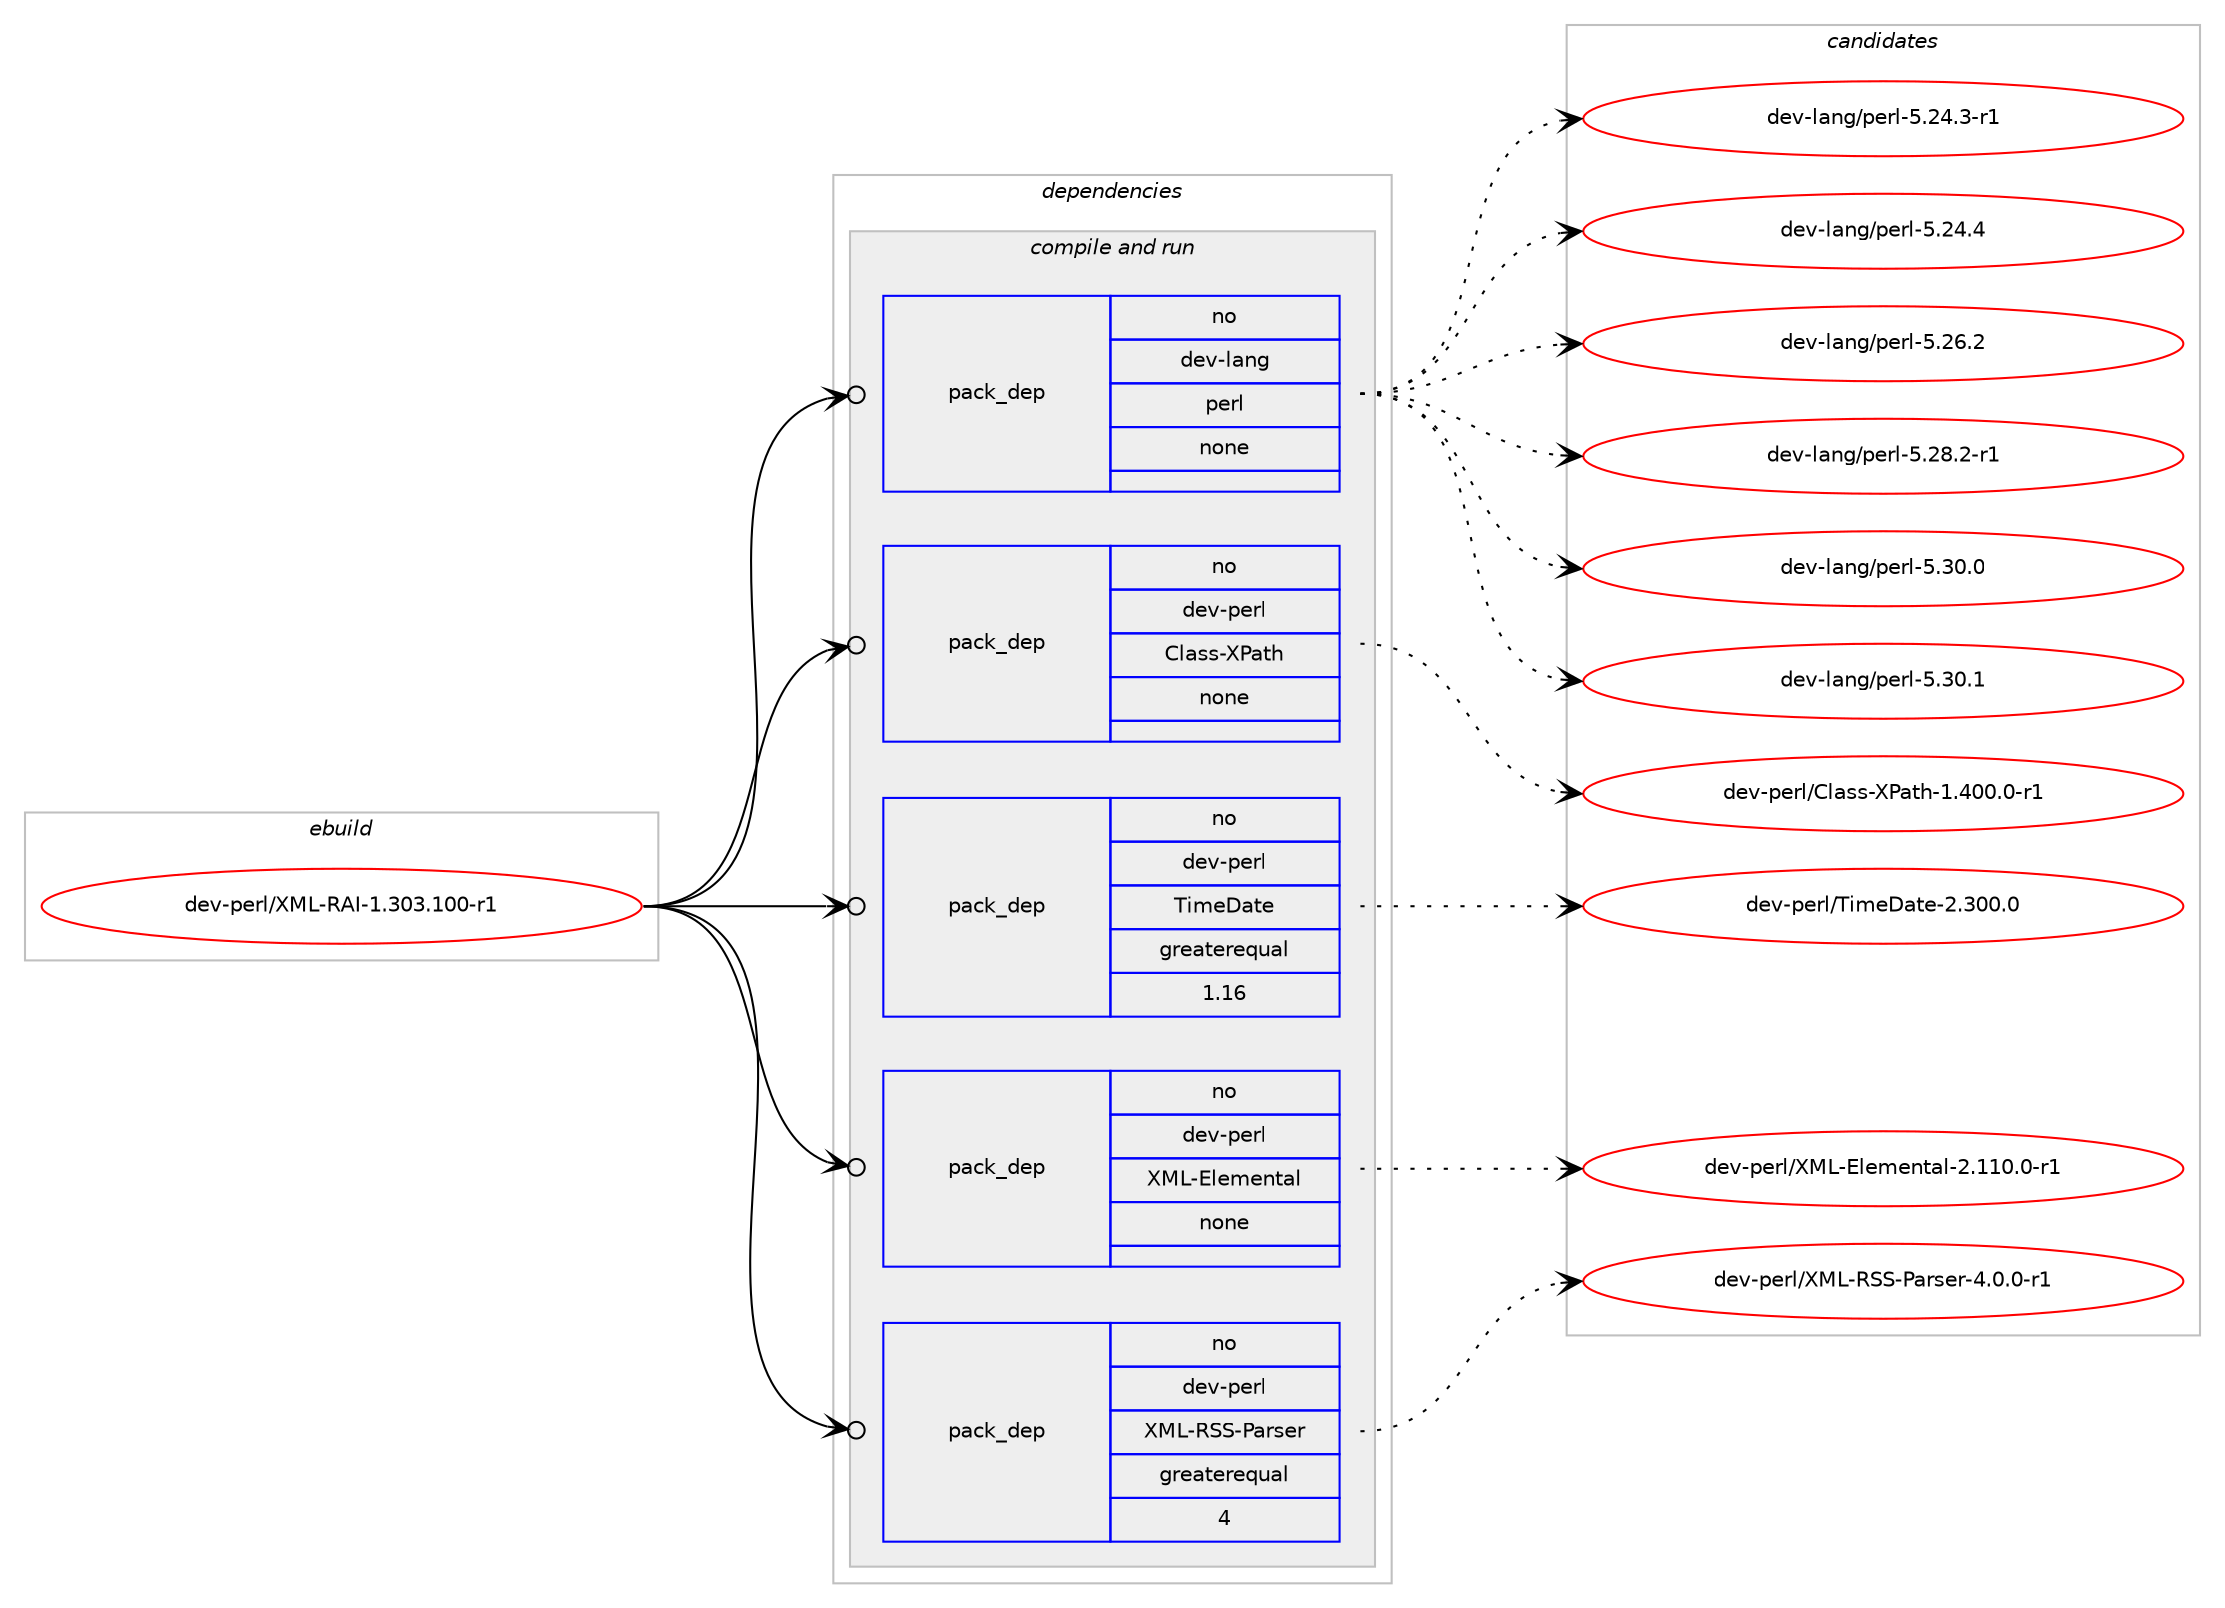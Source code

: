 digraph prolog {

# *************
# Graph options
# *************

newrank=true;
concentrate=true;
compound=true;
graph [rankdir=LR,fontname=Helvetica,fontsize=10,ranksep=1.5];#, ranksep=2.5, nodesep=0.2];
edge  [arrowhead=vee];
node  [fontname=Helvetica,fontsize=10];

# **********
# The ebuild
# **********

subgraph cluster_leftcol {
color=gray;
rank=same;
label=<<i>ebuild</i>>;
id [label="dev-perl/XML-RAI-1.303.100-r1", color=red, width=4, href="../dev-perl/XML-RAI-1.303.100-r1.svg"];
}

# ****************
# The dependencies
# ****************

subgraph cluster_midcol {
color=gray;
label=<<i>dependencies</i>>;
subgraph cluster_compile {
fillcolor="#eeeeee";
style=filled;
label=<<i>compile</i>>;
}
subgraph cluster_compileandrun {
fillcolor="#eeeeee";
style=filled;
label=<<i>compile and run</i>>;
subgraph pack441861 {
dependency588110 [label=<<TABLE BORDER="0" CELLBORDER="1" CELLSPACING="0" CELLPADDING="4" WIDTH="220"><TR><TD ROWSPAN="6" CELLPADDING="30">pack_dep</TD></TR><TR><TD WIDTH="110">no</TD></TR><TR><TD>dev-lang</TD></TR><TR><TD>perl</TD></TR><TR><TD>none</TD></TR><TR><TD></TD></TR></TABLE>>, shape=none, color=blue];
}
id:e -> dependency588110:w [weight=20,style="solid",arrowhead="odotvee"];
subgraph pack441862 {
dependency588111 [label=<<TABLE BORDER="0" CELLBORDER="1" CELLSPACING="0" CELLPADDING="4" WIDTH="220"><TR><TD ROWSPAN="6" CELLPADDING="30">pack_dep</TD></TR><TR><TD WIDTH="110">no</TD></TR><TR><TD>dev-perl</TD></TR><TR><TD>Class-XPath</TD></TR><TR><TD>none</TD></TR><TR><TD></TD></TR></TABLE>>, shape=none, color=blue];
}
id:e -> dependency588111:w [weight=20,style="solid",arrowhead="odotvee"];
subgraph pack441863 {
dependency588112 [label=<<TABLE BORDER="0" CELLBORDER="1" CELLSPACING="0" CELLPADDING="4" WIDTH="220"><TR><TD ROWSPAN="6" CELLPADDING="30">pack_dep</TD></TR><TR><TD WIDTH="110">no</TD></TR><TR><TD>dev-perl</TD></TR><TR><TD>TimeDate</TD></TR><TR><TD>greaterequal</TD></TR><TR><TD>1.16</TD></TR></TABLE>>, shape=none, color=blue];
}
id:e -> dependency588112:w [weight=20,style="solid",arrowhead="odotvee"];
subgraph pack441864 {
dependency588113 [label=<<TABLE BORDER="0" CELLBORDER="1" CELLSPACING="0" CELLPADDING="4" WIDTH="220"><TR><TD ROWSPAN="6" CELLPADDING="30">pack_dep</TD></TR><TR><TD WIDTH="110">no</TD></TR><TR><TD>dev-perl</TD></TR><TR><TD>XML-Elemental</TD></TR><TR><TD>none</TD></TR><TR><TD></TD></TR></TABLE>>, shape=none, color=blue];
}
id:e -> dependency588113:w [weight=20,style="solid",arrowhead="odotvee"];
subgraph pack441865 {
dependency588114 [label=<<TABLE BORDER="0" CELLBORDER="1" CELLSPACING="0" CELLPADDING="4" WIDTH="220"><TR><TD ROWSPAN="6" CELLPADDING="30">pack_dep</TD></TR><TR><TD WIDTH="110">no</TD></TR><TR><TD>dev-perl</TD></TR><TR><TD>XML-RSS-Parser</TD></TR><TR><TD>greaterequal</TD></TR><TR><TD>4</TD></TR></TABLE>>, shape=none, color=blue];
}
id:e -> dependency588114:w [weight=20,style="solid",arrowhead="odotvee"];
}
subgraph cluster_run {
fillcolor="#eeeeee";
style=filled;
label=<<i>run</i>>;
}
}

# **************
# The candidates
# **************

subgraph cluster_choices {
rank=same;
color=gray;
label=<<i>candidates</i>>;

subgraph choice441861 {
color=black;
nodesep=1;
choice100101118451089711010347112101114108455346505246514511449 [label="dev-lang/perl-5.24.3-r1", color=red, width=4,href="../dev-lang/perl-5.24.3-r1.svg"];
choice10010111845108971101034711210111410845534650524652 [label="dev-lang/perl-5.24.4", color=red, width=4,href="../dev-lang/perl-5.24.4.svg"];
choice10010111845108971101034711210111410845534650544650 [label="dev-lang/perl-5.26.2", color=red, width=4,href="../dev-lang/perl-5.26.2.svg"];
choice100101118451089711010347112101114108455346505646504511449 [label="dev-lang/perl-5.28.2-r1", color=red, width=4,href="../dev-lang/perl-5.28.2-r1.svg"];
choice10010111845108971101034711210111410845534651484648 [label="dev-lang/perl-5.30.0", color=red, width=4,href="../dev-lang/perl-5.30.0.svg"];
choice10010111845108971101034711210111410845534651484649 [label="dev-lang/perl-5.30.1", color=red, width=4,href="../dev-lang/perl-5.30.1.svg"];
dependency588110:e -> choice100101118451089711010347112101114108455346505246514511449:w [style=dotted,weight="100"];
dependency588110:e -> choice10010111845108971101034711210111410845534650524652:w [style=dotted,weight="100"];
dependency588110:e -> choice10010111845108971101034711210111410845534650544650:w [style=dotted,weight="100"];
dependency588110:e -> choice100101118451089711010347112101114108455346505646504511449:w [style=dotted,weight="100"];
dependency588110:e -> choice10010111845108971101034711210111410845534651484648:w [style=dotted,weight="100"];
dependency588110:e -> choice10010111845108971101034711210111410845534651484649:w [style=dotted,weight="100"];
}
subgraph choice441862 {
color=black;
nodesep=1;
choice100101118451121011141084767108971151154588809711610445494652484846484511449 [label="dev-perl/Class-XPath-1.400.0-r1", color=red, width=4,href="../dev-perl/Class-XPath-1.400.0-r1.svg"];
dependency588111:e -> choice100101118451121011141084767108971151154588809711610445494652484846484511449:w [style=dotted,weight="100"];
}
subgraph choice441863 {
color=black;
nodesep=1;
choice10010111845112101114108478410510910168971161014550465148484648 [label="dev-perl/TimeDate-2.300.0", color=red, width=4,href="../dev-perl/TimeDate-2.300.0.svg"];
dependency588112:e -> choice10010111845112101114108478410510910168971161014550465148484648:w [style=dotted,weight="100"];
}
subgraph choice441864 {
color=black;
nodesep=1;
choice100101118451121011141084788777645691081011091011101169710845504649494846484511449 [label="dev-perl/XML-Elemental-2.110.0-r1", color=red, width=4,href="../dev-perl/XML-Elemental-2.110.0-r1.svg"];
dependency588113:e -> choice100101118451121011141084788777645691081011091011101169710845504649494846484511449:w [style=dotted,weight="100"];
}
subgraph choice441865 {
color=black;
nodesep=1;
choice1001011184511210111410847887776458283834580971141151011144552464846484511449 [label="dev-perl/XML-RSS-Parser-4.0.0-r1", color=red, width=4,href="../dev-perl/XML-RSS-Parser-4.0.0-r1.svg"];
dependency588114:e -> choice1001011184511210111410847887776458283834580971141151011144552464846484511449:w [style=dotted,weight="100"];
}
}

}
